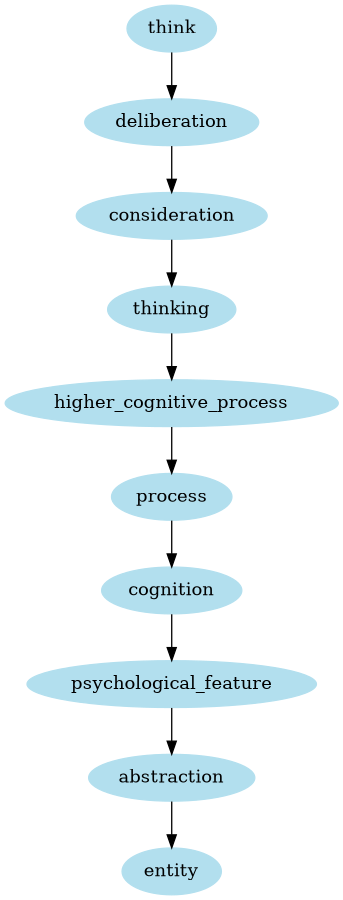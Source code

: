 digraph unix {
	node [color=lightblue2 style=filled]
	size="6,6"
	think -> deliberation
	deliberation -> consideration
	consideration -> thinking
	thinking -> higher_cognitive_process
	higher_cognitive_process -> process
	process -> cognition
	cognition -> psychological_feature
	psychological_feature -> abstraction
	abstraction -> entity
}
